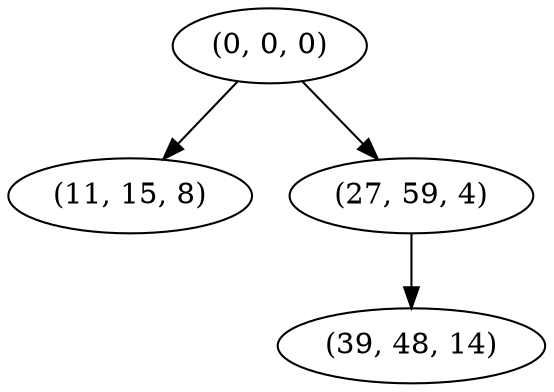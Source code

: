 digraph tree {
    "(0, 0, 0)";
    "(11, 15, 8)";
    "(27, 59, 4)";
    "(39, 48, 14)";
    "(0, 0, 0)" -> "(11, 15, 8)";
    "(0, 0, 0)" -> "(27, 59, 4)";
    "(27, 59, 4)" -> "(39, 48, 14)";
}
